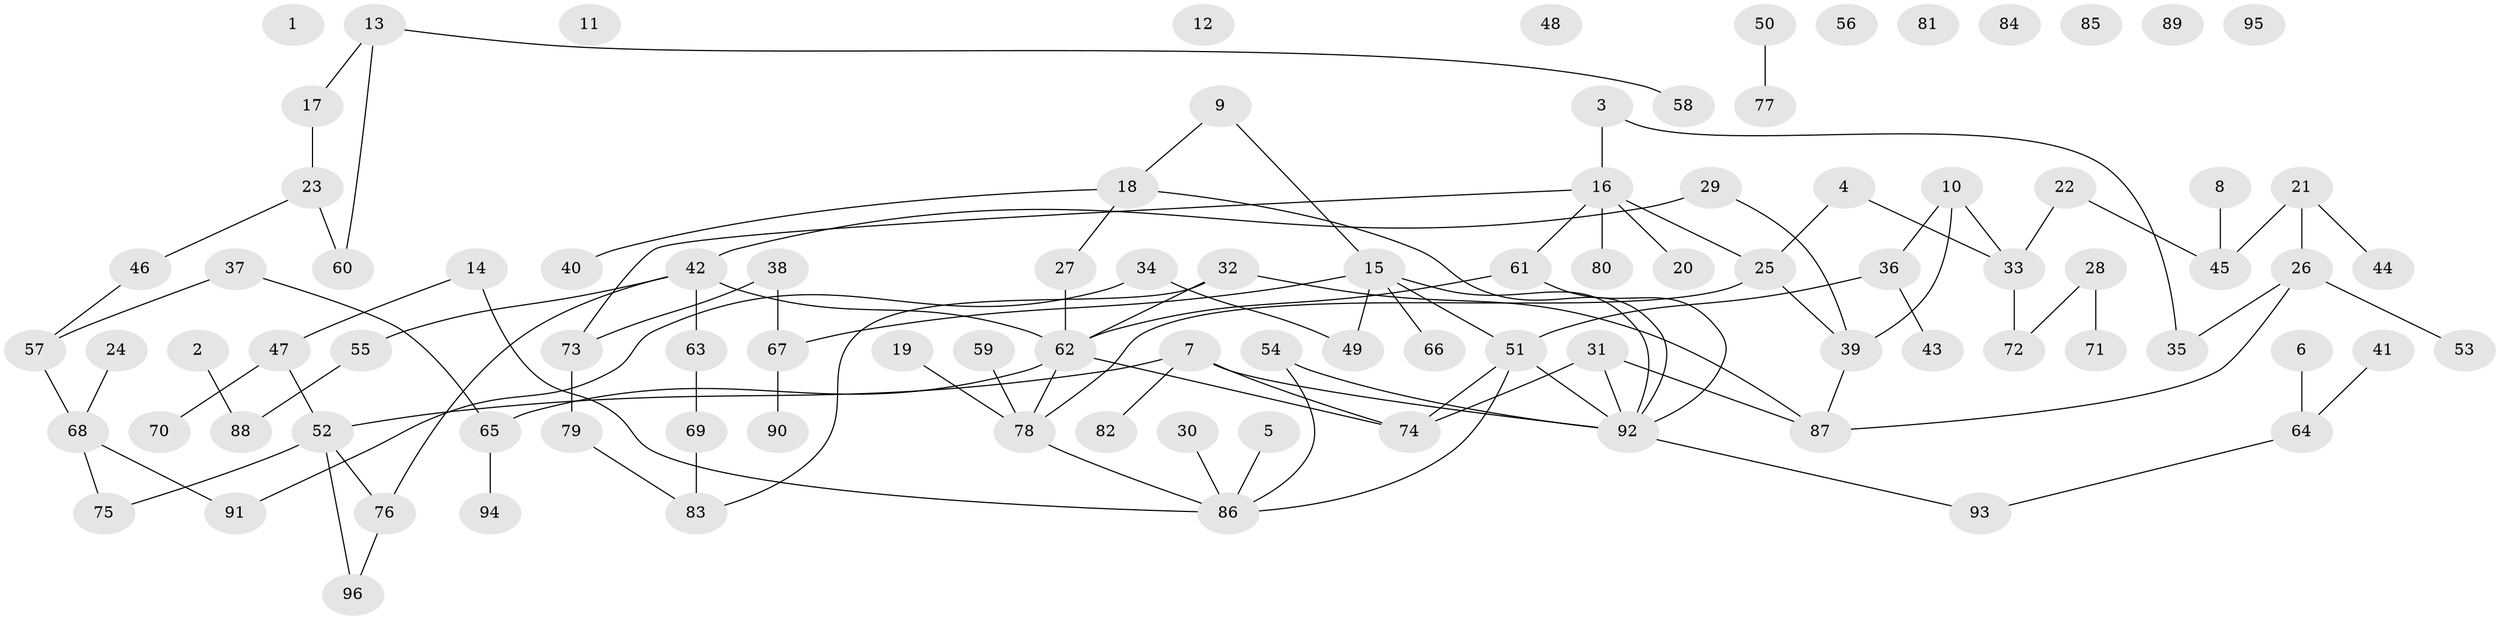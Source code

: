// Generated by graph-tools (version 1.1) at 2025/49/03/09/25 03:49:06]
// undirected, 96 vertices, 109 edges
graph export_dot {
graph [start="1"]
  node [color=gray90,style=filled];
  1;
  2;
  3;
  4;
  5;
  6;
  7;
  8;
  9;
  10;
  11;
  12;
  13;
  14;
  15;
  16;
  17;
  18;
  19;
  20;
  21;
  22;
  23;
  24;
  25;
  26;
  27;
  28;
  29;
  30;
  31;
  32;
  33;
  34;
  35;
  36;
  37;
  38;
  39;
  40;
  41;
  42;
  43;
  44;
  45;
  46;
  47;
  48;
  49;
  50;
  51;
  52;
  53;
  54;
  55;
  56;
  57;
  58;
  59;
  60;
  61;
  62;
  63;
  64;
  65;
  66;
  67;
  68;
  69;
  70;
  71;
  72;
  73;
  74;
  75;
  76;
  77;
  78;
  79;
  80;
  81;
  82;
  83;
  84;
  85;
  86;
  87;
  88;
  89;
  90;
  91;
  92;
  93;
  94;
  95;
  96;
  2 -- 88;
  3 -- 16;
  3 -- 35;
  4 -- 25;
  4 -- 33;
  5 -- 86;
  6 -- 64;
  7 -- 52;
  7 -- 74;
  7 -- 82;
  7 -- 92;
  8 -- 45;
  9 -- 15;
  9 -- 18;
  10 -- 33;
  10 -- 36;
  10 -- 39;
  13 -- 17;
  13 -- 58;
  13 -- 60;
  14 -- 47;
  14 -- 86;
  15 -- 49;
  15 -- 51;
  15 -- 66;
  15 -- 67;
  15 -- 92;
  16 -- 20;
  16 -- 25;
  16 -- 61;
  16 -- 73;
  16 -- 80;
  17 -- 23;
  18 -- 27;
  18 -- 40;
  18 -- 92;
  19 -- 78;
  21 -- 26;
  21 -- 44;
  21 -- 45;
  22 -- 33;
  22 -- 45;
  23 -- 46;
  23 -- 60;
  24 -- 68;
  25 -- 39;
  25 -- 78;
  26 -- 35;
  26 -- 53;
  26 -- 87;
  27 -- 62;
  28 -- 71;
  28 -- 72;
  29 -- 39;
  29 -- 42;
  30 -- 86;
  31 -- 74;
  31 -- 87;
  31 -- 92;
  32 -- 62;
  32 -- 83;
  32 -- 87;
  33 -- 72;
  34 -- 49;
  34 -- 91;
  36 -- 43;
  36 -- 51;
  37 -- 57;
  37 -- 65;
  38 -- 67;
  38 -- 73;
  39 -- 87;
  41 -- 64;
  42 -- 55;
  42 -- 62;
  42 -- 63;
  42 -- 76;
  46 -- 57;
  47 -- 52;
  47 -- 70;
  50 -- 77;
  51 -- 74;
  51 -- 86;
  51 -- 92;
  52 -- 75;
  52 -- 76;
  52 -- 96;
  54 -- 86;
  54 -- 92;
  55 -- 88;
  57 -- 68;
  59 -- 78;
  61 -- 62;
  61 -- 92;
  62 -- 65;
  62 -- 74;
  62 -- 78;
  63 -- 69;
  64 -- 93;
  65 -- 94;
  67 -- 90;
  68 -- 75;
  68 -- 91;
  69 -- 83;
  73 -- 79;
  76 -- 96;
  78 -- 86;
  79 -- 83;
  92 -- 93;
}
